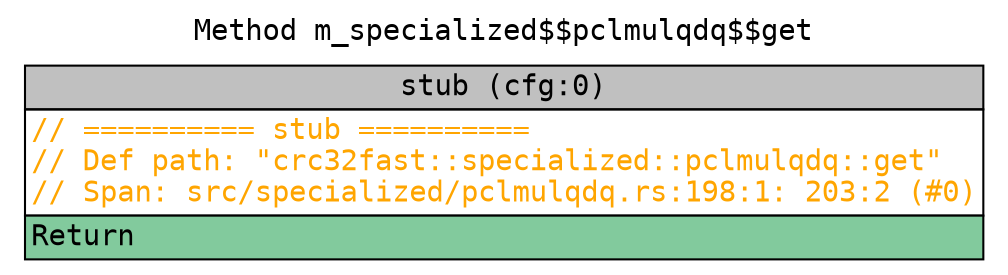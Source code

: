 digraph CFG {
graph [fontname=monospace];
node [fontname=monospace];
edge [fontname=monospace];
labelloc="t";
label="Method m_specialized$$pclmulqdq$$get";
"block_stub" [shape=none,label=<<table border="0" cellborder="1" cellspacing="0"><tr><td bgcolor="gray" align="center">stub (cfg:0)</td></tr><tr><td align="left" balign="left"><font color="orange">// ========== stub ==========</font><br/><font color="orange">// Def path: "crc32fast::specialized::pclmulqdq::get"</font><br/><font color="orange">// Span: src/specialized/pclmulqdq.rs:198:1: 203:2 (#0)</font></td></tr><tr><td align="left" bgcolor="#82CA9D">Return<br/></td></tr></table>>];
}
